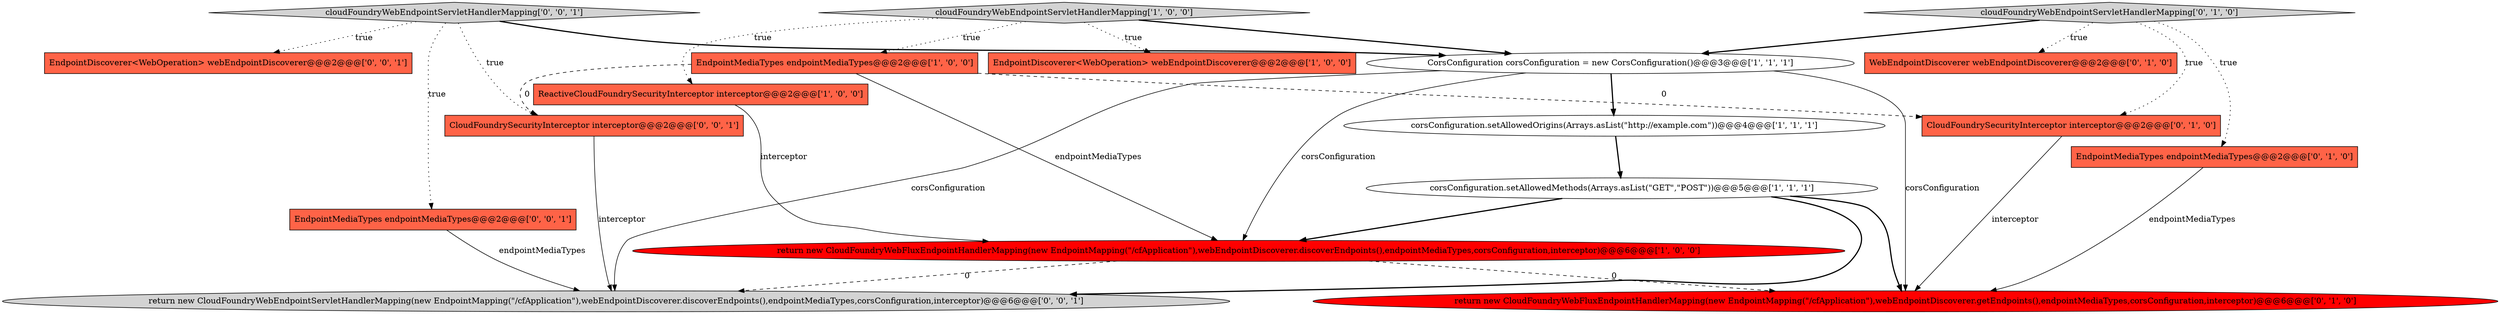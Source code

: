 digraph {
1 [style = filled, label = "return new CloudFoundryWebFluxEndpointHandlerMapping(new EndpointMapping(\"/cfApplication\"),webEndpointDiscoverer.discoverEndpoints(),endpointMediaTypes,corsConfiguration,interceptor)@@@6@@@['1', '0', '0']", fillcolor = red, shape = ellipse image = "AAA1AAABBB1BBB"];
3 [style = filled, label = "corsConfiguration.setAllowedMethods(Arrays.asList(\"GET\",\"POST\"))@@@5@@@['1', '1', '1']", fillcolor = white, shape = ellipse image = "AAA0AAABBB1BBB"];
10 [style = filled, label = "return new CloudFoundryWebFluxEndpointHandlerMapping(new EndpointMapping(\"/cfApplication\"),webEndpointDiscoverer.getEndpoints(),endpointMediaTypes,corsConfiguration,interceptor)@@@6@@@['0', '1', '0']", fillcolor = red, shape = ellipse image = "AAA1AAABBB2BBB"];
13 [style = filled, label = "cloudFoundryWebEndpointServletHandlerMapping['0', '0', '1']", fillcolor = lightgray, shape = diamond image = "AAA0AAABBB3BBB"];
9 [style = filled, label = "WebEndpointDiscoverer webEndpointDiscoverer@@@2@@@['0', '1', '0']", fillcolor = tomato, shape = box image = "AAA0AAABBB2BBB"];
14 [style = filled, label = "EndpointDiscoverer<WebOperation> webEndpointDiscoverer@@@2@@@['0', '0', '1']", fillcolor = tomato, shape = box image = "AAA0AAABBB3BBB"];
15 [style = filled, label = "return new CloudFoundryWebEndpointServletHandlerMapping(new EndpointMapping(\"/cfApplication\"),webEndpointDiscoverer.discoverEndpoints(),endpointMediaTypes,corsConfiguration,interceptor)@@@6@@@['0', '0', '1']", fillcolor = lightgray, shape = ellipse image = "AAA0AAABBB3BBB"];
17 [style = filled, label = "CloudFoundrySecurityInterceptor interceptor@@@2@@@['0', '0', '1']", fillcolor = tomato, shape = box image = "AAA0AAABBB3BBB"];
2 [style = filled, label = "ReactiveCloudFoundrySecurityInterceptor interceptor@@@2@@@['1', '0', '0']", fillcolor = tomato, shape = box image = "AAA0AAABBB1BBB"];
6 [style = filled, label = "cloudFoundryWebEndpointServletHandlerMapping['1', '0', '0']", fillcolor = lightgray, shape = diamond image = "AAA0AAABBB1BBB"];
7 [style = filled, label = "EndpointMediaTypes endpointMediaTypes@@@2@@@['1', '0', '0']", fillcolor = tomato, shape = box image = "AAA1AAABBB1BBB"];
8 [style = filled, label = "cloudFoundryWebEndpointServletHandlerMapping['0', '1', '0']", fillcolor = lightgray, shape = diamond image = "AAA0AAABBB2BBB"];
12 [style = filled, label = "CloudFoundrySecurityInterceptor interceptor@@@2@@@['0', '1', '0']", fillcolor = tomato, shape = box image = "AAA1AAABBB2BBB"];
5 [style = filled, label = "CorsConfiguration corsConfiguration = new CorsConfiguration()@@@3@@@['1', '1', '1']", fillcolor = white, shape = ellipse image = "AAA0AAABBB1BBB"];
0 [style = filled, label = "EndpointDiscoverer<WebOperation> webEndpointDiscoverer@@@2@@@['1', '0', '0']", fillcolor = tomato, shape = box image = "AAA0AAABBB1BBB"];
11 [style = filled, label = "EndpointMediaTypes endpointMediaTypes@@@2@@@['0', '1', '0']", fillcolor = tomato, shape = box image = "AAA0AAABBB2BBB"];
16 [style = filled, label = "EndpointMediaTypes endpointMediaTypes@@@2@@@['0', '0', '1']", fillcolor = tomato, shape = box image = "AAA0AAABBB3BBB"];
4 [style = filled, label = "corsConfiguration.setAllowedOrigins(Arrays.asList(\"http://example.com\"))@@@4@@@['1', '1', '1']", fillcolor = white, shape = ellipse image = "AAA0AAABBB1BBB"];
2->1 [style = solid, label="interceptor"];
4->3 [style = bold, label=""];
13->16 [style = dotted, label="true"];
13->17 [style = dotted, label="true"];
3->1 [style = bold, label=""];
7->17 [style = dashed, label="0"];
5->1 [style = solid, label="corsConfiguration"];
1->15 [style = dashed, label="0"];
12->10 [style = solid, label="interceptor"];
3->15 [style = bold, label=""];
1->10 [style = dashed, label="0"];
17->15 [style = solid, label="interceptor"];
7->1 [style = solid, label="endpointMediaTypes"];
3->10 [style = bold, label=""];
6->5 [style = bold, label=""];
6->2 [style = dotted, label="true"];
8->12 [style = dotted, label="true"];
8->5 [style = bold, label=""];
5->4 [style = bold, label=""];
16->15 [style = solid, label="endpointMediaTypes"];
5->10 [style = solid, label="corsConfiguration"];
11->10 [style = solid, label="endpointMediaTypes"];
6->7 [style = dotted, label="true"];
13->5 [style = bold, label=""];
8->11 [style = dotted, label="true"];
7->12 [style = dashed, label="0"];
6->0 [style = dotted, label="true"];
8->9 [style = dotted, label="true"];
13->14 [style = dotted, label="true"];
5->15 [style = solid, label="corsConfiguration"];
}
